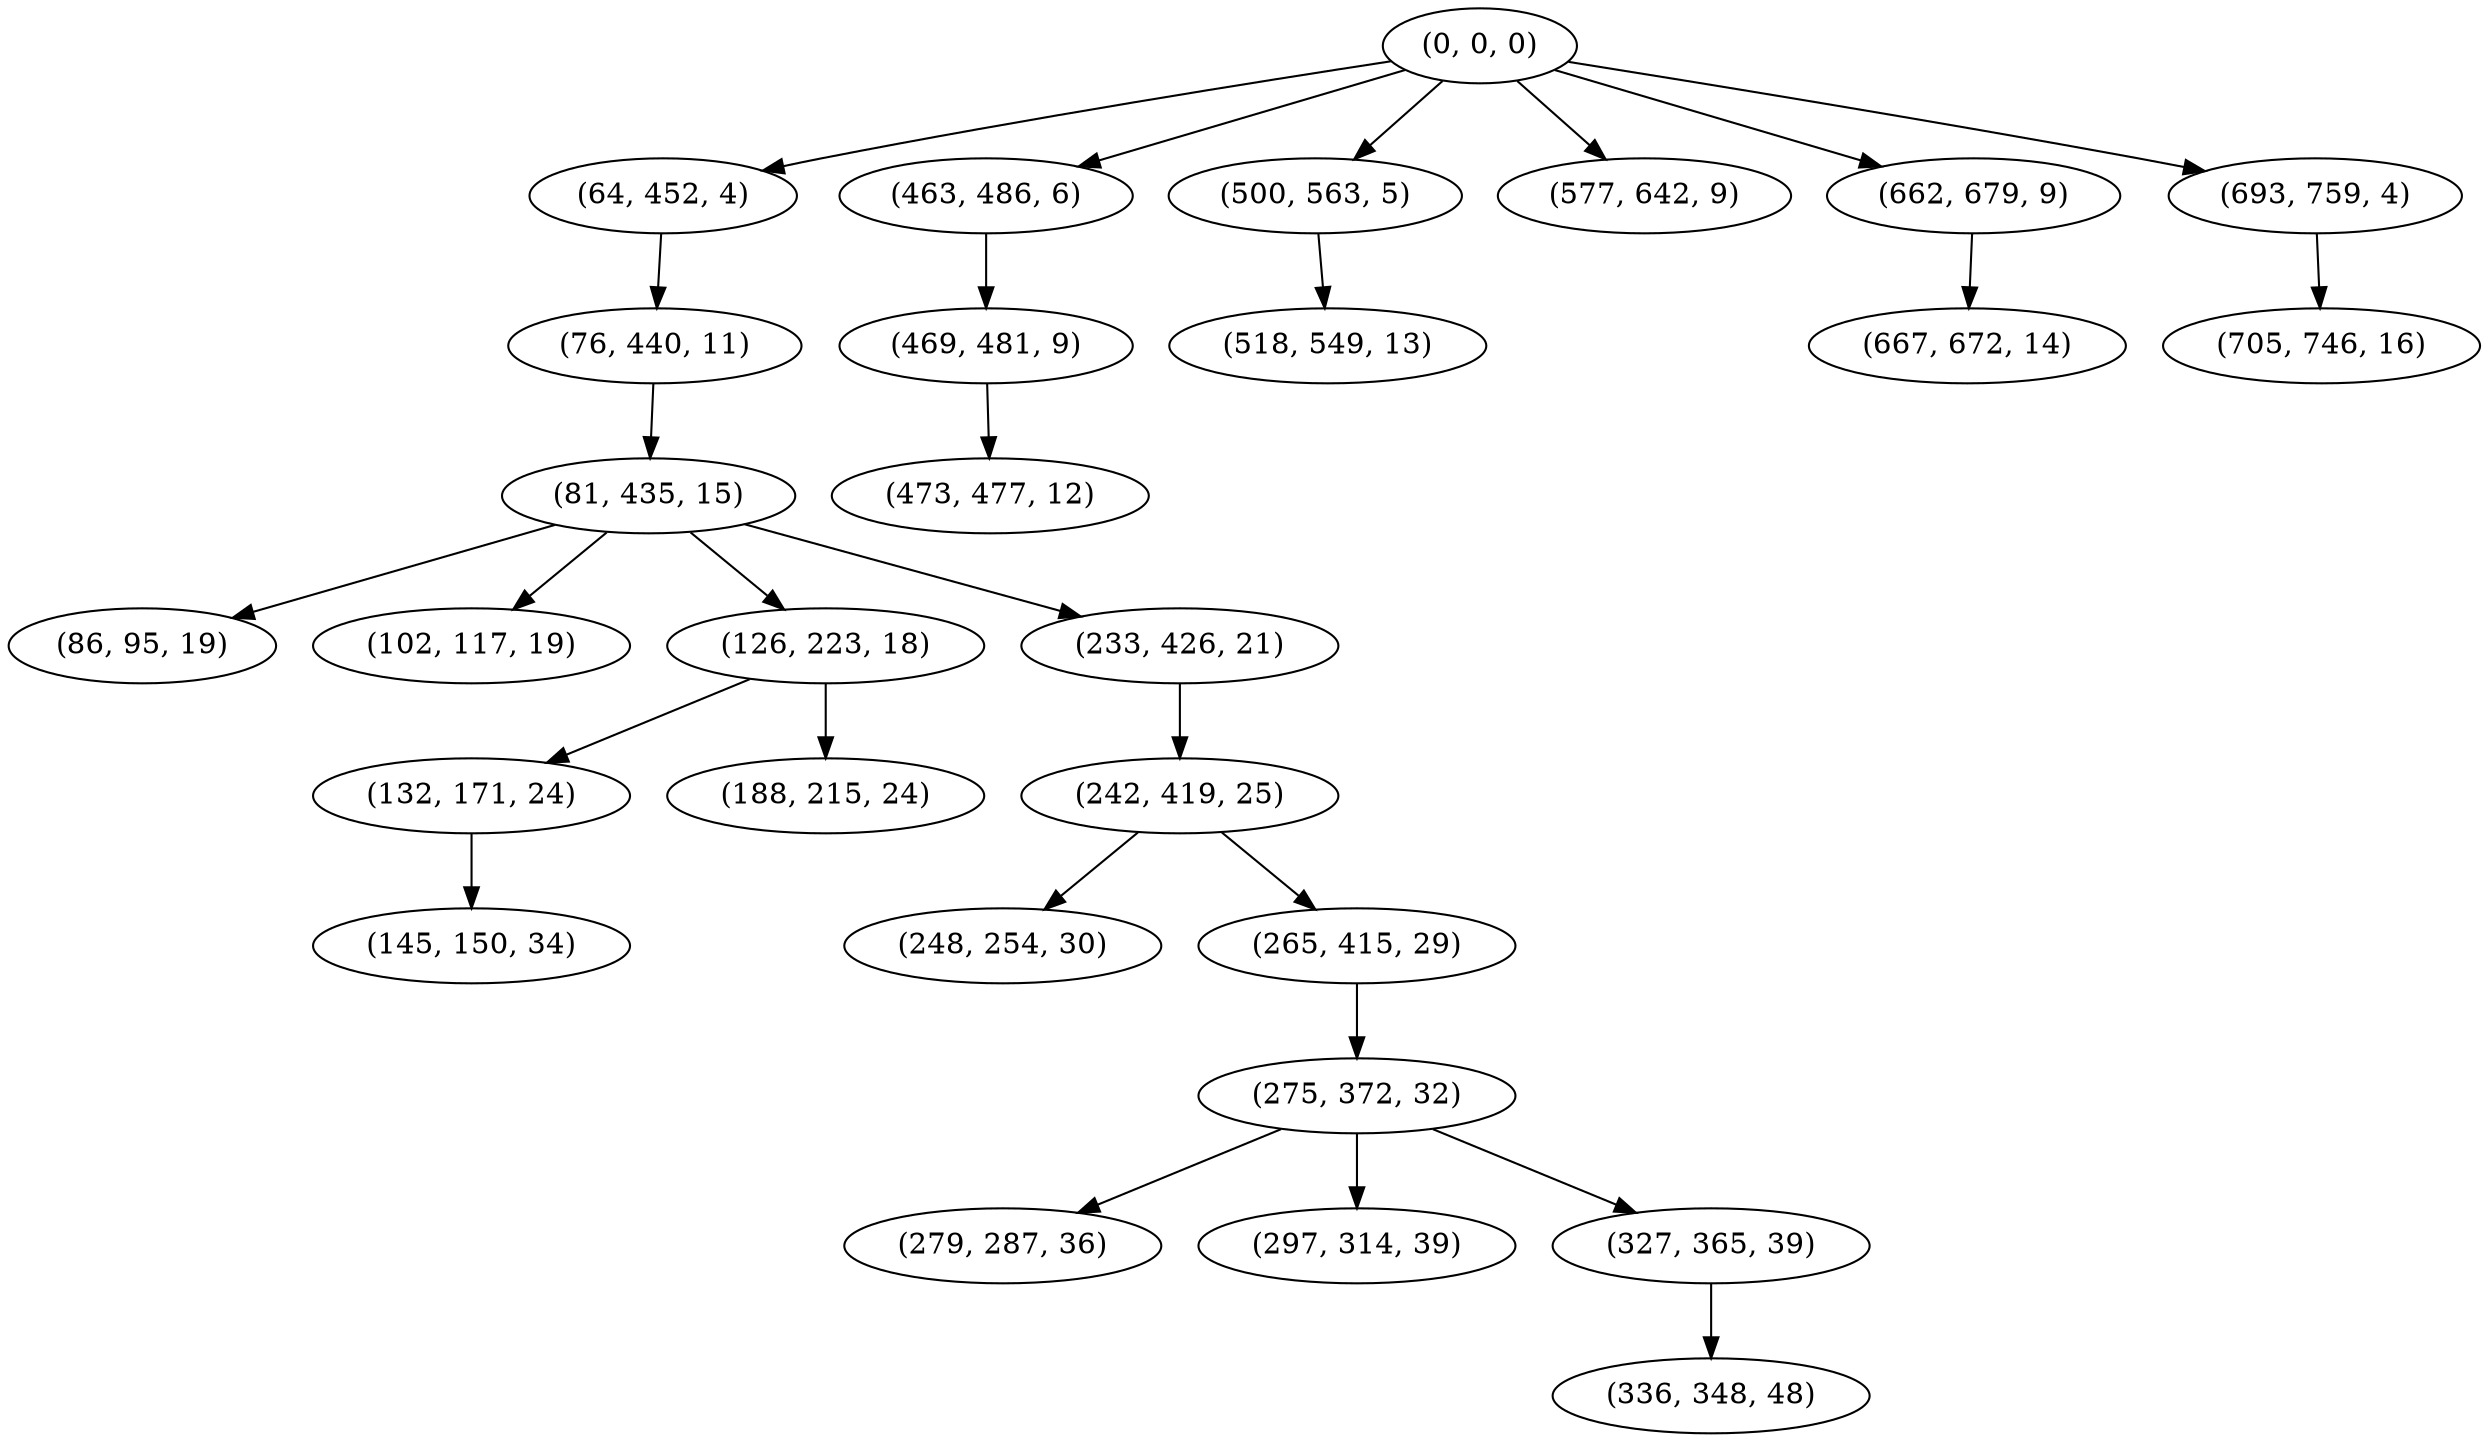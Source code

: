 digraph tree {
    "(0, 0, 0)";
    "(64, 452, 4)";
    "(76, 440, 11)";
    "(81, 435, 15)";
    "(86, 95, 19)";
    "(102, 117, 19)";
    "(126, 223, 18)";
    "(132, 171, 24)";
    "(145, 150, 34)";
    "(188, 215, 24)";
    "(233, 426, 21)";
    "(242, 419, 25)";
    "(248, 254, 30)";
    "(265, 415, 29)";
    "(275, 372, 32)";
    "(279, 287, 36)";
    "(297, 314, 39)";
    "(327, 365, 39)";
    "(336, 348, 48)";
    "(463, 486, 6)";
    "(469, 481, 9)";
    "(473, 477, 12)";
    "(500, 563, 5)";
    "(518, 549, 13)";
    "(577, 642, 9)";
    "(662, 679, 9)";
    "(667, 672, 14)";
    "(693, 759, 4)";
    "(705, 746, 16)";
    "(0, 0, 0)" -> "(64, 452, 4)";
    "(0, 0, 0)" -> "(463, 486, 6)";
    "(0, 0, 0)" -> "(500, 563, 5)";
    "(0, 0, 0)" -> "(577, 642, 9)";
    "(0, 0, 0)" -> "(662, 679, 9)";
    "(0, 0, 0)" -> "(693, 759, 4)";
    "(64, 452, 4)" -> "(76, 440, 11)";
    "(76, 440, 11)" -> "(81, 435, 15)";
    "(81, 435, 15)" -> "(86, 95, 19)";
    "(81, 435, 15)" -> "(102, 117, 19)";
    "(81, 435, 15)" -> "(126, 223, 18)";
    "(81, 435, 15)" -> "(233, 426, 21)";
    "(126, 223, 18)" -> "(132, 171, 24)";
    "(126, 223, 18)" -> "(188, 215, 24)";
    "(132, 171, 24)" -> "(145, 150, 34)";
    "(233, 426, 21)" -> "(242, 419, 25)";
    "(242, 419, 25)" -> "(248, 254, 30)";
    "(242, 419, 25)" -> "(265, 415, 29)";
    "(265, 415, 29)" -> "(275, 372, 32)";
    "(275, 372, 32)" -> "(279, 287, 36)";
    "(275, 372, 32)" -> "(297, 314, 39)";
    "(275, 372, 32)" -> "(327, 365, 39)";
    "(327, 365, 39)" -> "(336, 348, 48)";
    "(463, 486, 6)" -> "(469, 481, 9)";
    "(469, 481, 9)" -> "(473, 477, 12)";
    "(500, 563, 5)" -> "(518, 549, 13)";
    "(662, 679, 9)" -> "(667, 672, 14)";
    "(693, 759, 4)" -> "(705, 746, 16)";
}
